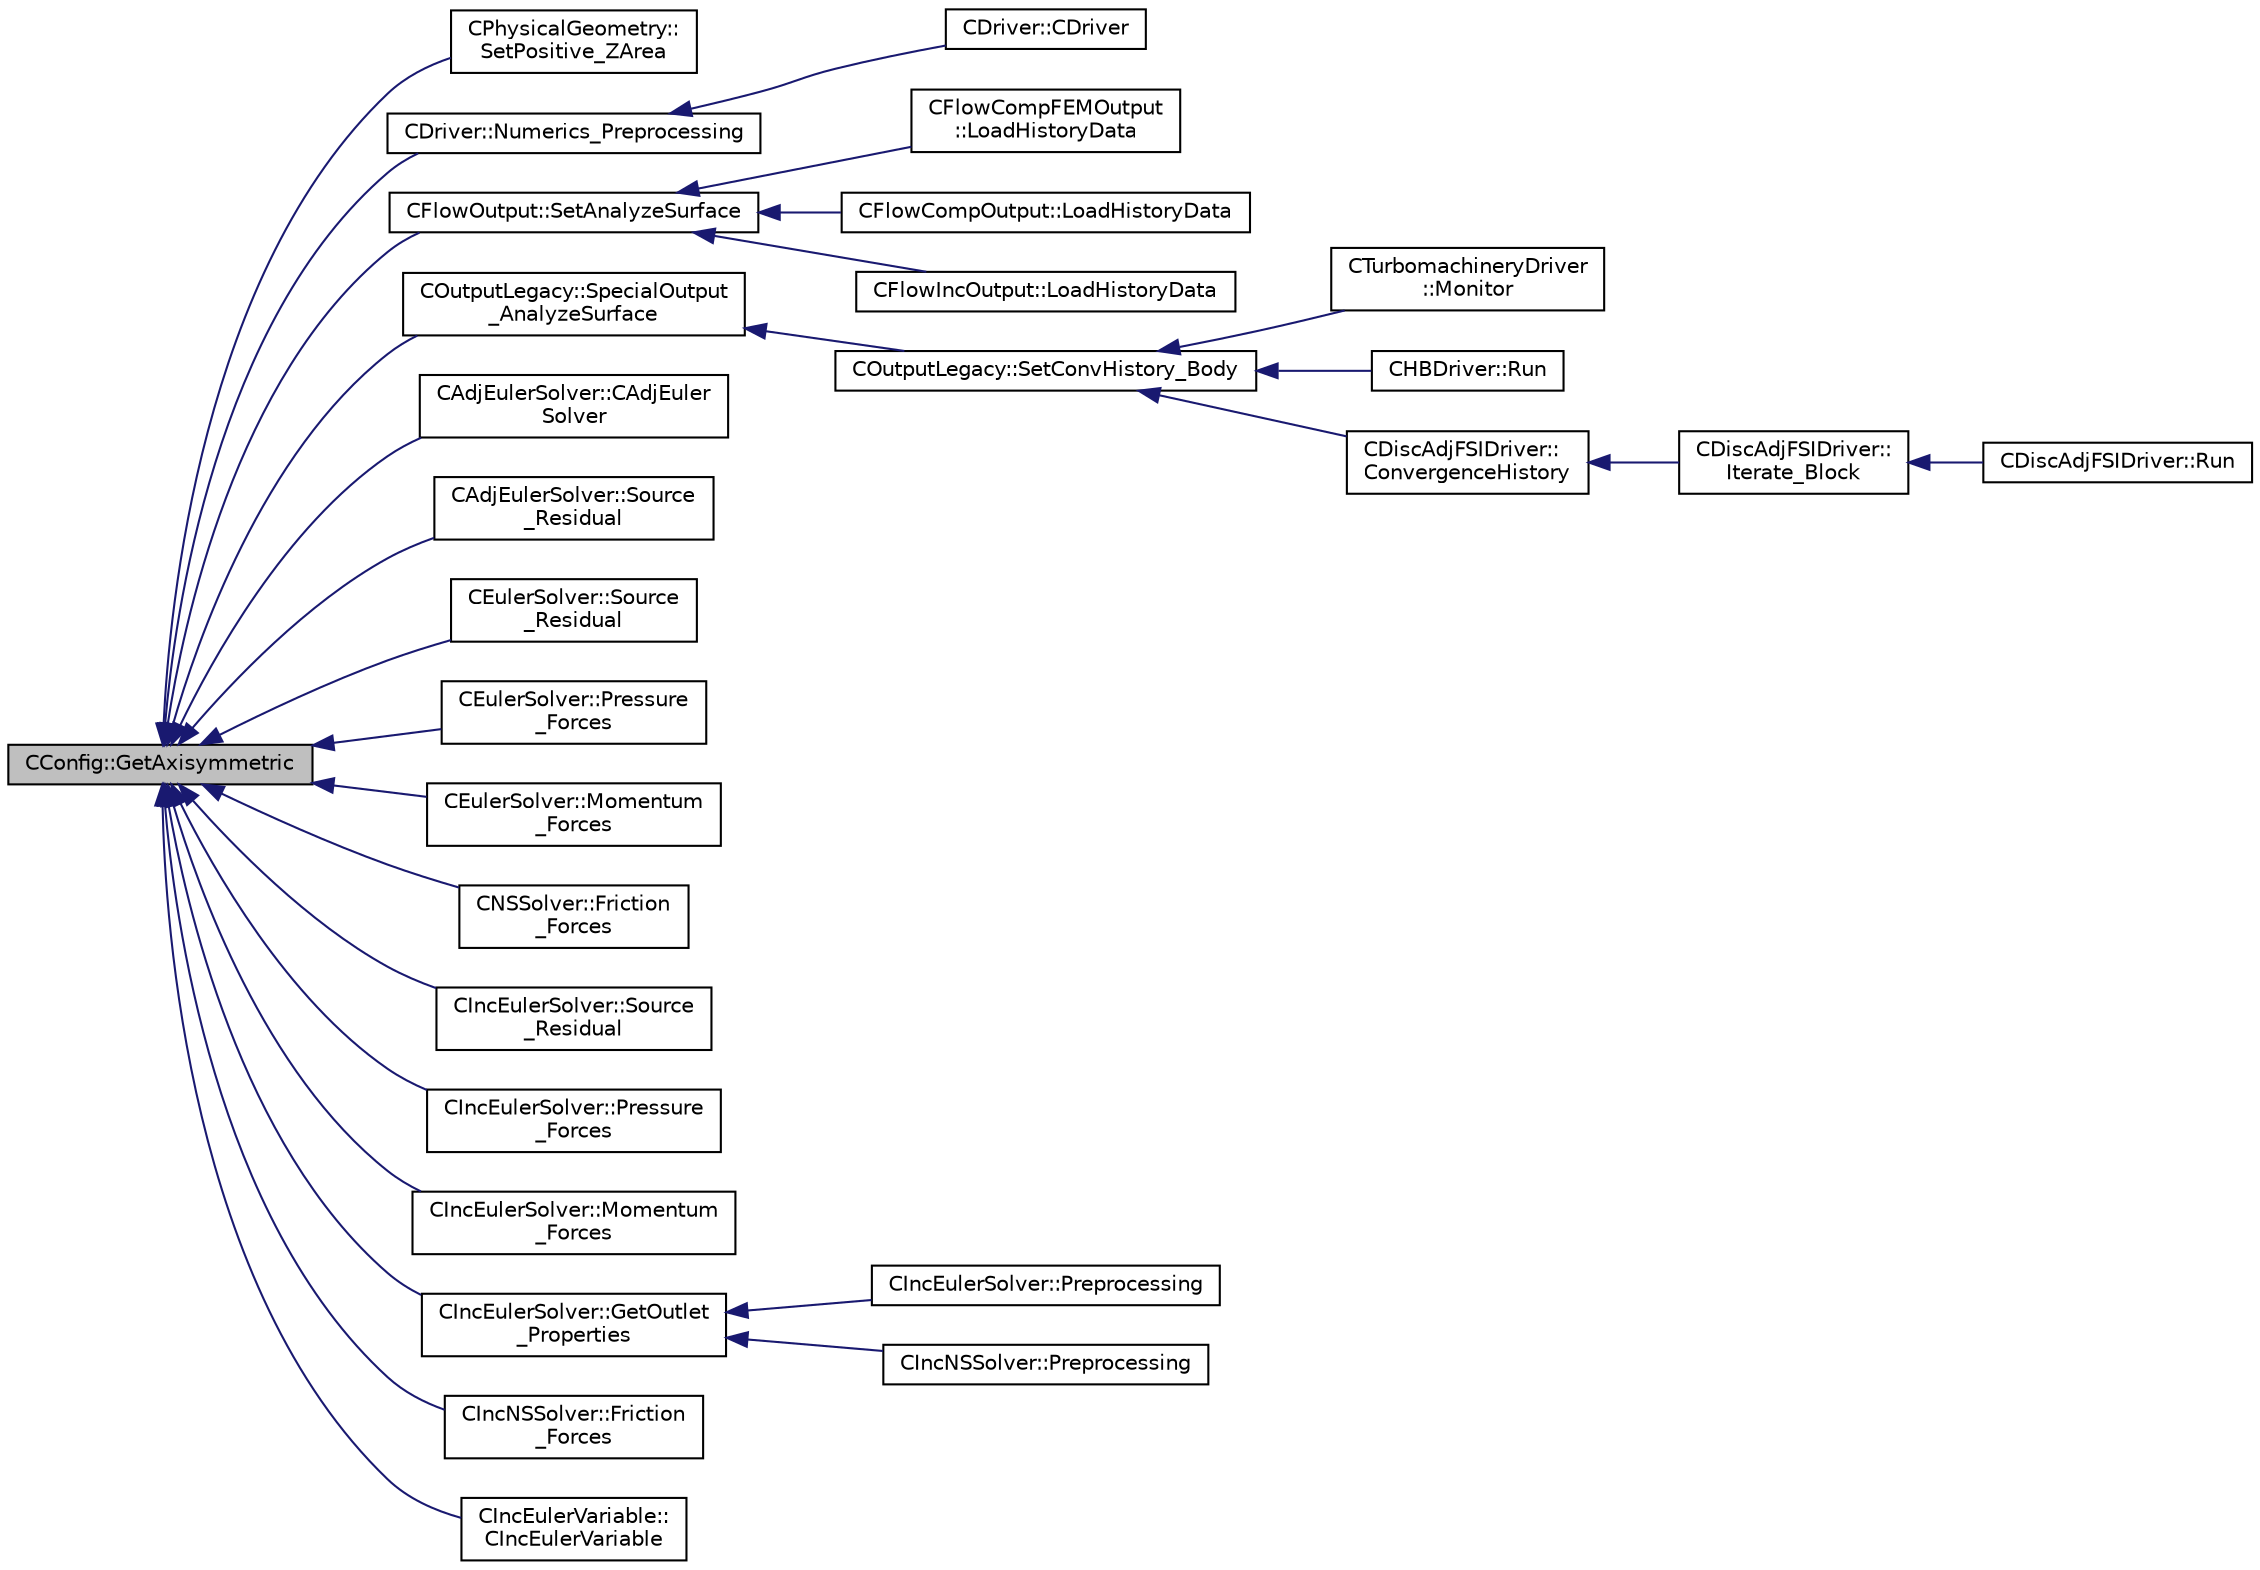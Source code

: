 digraph "CConfig::GetAxisymmetric"
{
  edge [fontname="Helvetica",fontsize="10",labelfontname="Helvetica",labelfontsize="10"];
  node [fontname="Helvetica",fontsize="10",shape=record];
  rankdir="LR";
  Node1119 [label="CConfig::GetAxisymmetric",height=0.2,width=0.4,color="black", fillcolor="grey75", style="filled", fontcolor="black"];
  Node1119 -> Node1120 [dir="back",color="midnightblue",fontsize="10",style="solid",fontname="Helvetica"];
  Node1120 [label="CPhysicalGeometry::\lSetPositive_ZArea",height=0.2,width=0.4,color="black", fillcolor="white", style="filled",URL="$class_c_physical_geometry.html#a6ac2969bf1a5e1fcc062ea00217c5982",tooltip="Compute surface area (positive z-direction) for force coefficient non-dimensionalization. "];
  Node1119 -> Node1121 [dir="back",color="midnightblue",fontsize="10",style="solid",fontname="Helvetica"];
  Node1121 [label="CDriver::Numerics_Preprocessing",height=0.2,width=0.4,color="black", fillcolor="white", style="filled",URL="$class_c_driver.html#a5c0a3e0cf9f6c3931d307aef1aba7bf4",tooltip="Definition and allocation of all solver classes. "];
  Node1121 -> Node1122 [dir="back",color="midnightblue",fontsize="10",style="solid",fontname="Helvetica"];
  Node1122 [label="CDriver::CDriver",height=0.2,width=0.4,color="black", fillcolor="white", style="filled",URL="$class_c_driver.html#a3fca4a013a6efa9bbb38fe78a86b5f3d",tooltip="Constructor of the class. "];
  Node1119 -> Node1123 [dir="back",color="midnightblue",fontsize="10",style="solid",fontname="Helvetica"];
  Node1123 [label="CFlowOutput::SetAnalyzeSurface",height=0.2,width=0.4,color="black", fillcolor="white", style="filled",URL="$class_c_flow_output.html#a3fce259b2fe0a624a311ef889f9ab36c",tooltip="Set flow surface output field values. "];
  Node1123 -> Node1124 [dir="back",color="midnightblue",fontsize="10",style="solid",fontname="Helvetica"];
  Node1124 [label="CFlowCompFEMOutput\l::LoadHistoryData",height=0.2,width=0.4,color="black", fillcolor="white", style="filled",URL="$class_c_flow_comp_f_e_m_output.html#a0a4561b8ab0dffd1052f884062fd9710",tooltip="Load the history output field values. "];
  Node1123 -> Node1125 [dir="back",color="midnightblue",fontsize="10",style="solid",fontname="Helvetica"];
  Node1125 [label="CFlowCompOutput::LoadHistoryData",height=0.2,width=0.4,color="black", fillcolor="white", style="filled",URL="$class_c_flow_comp_output.html#a393cb19a691990ee6e88f844eccc79ed",tooltip="Load the history output field values. "];
  Node1123 -> Node1126 [dir="back",color="midnightblue",fontsize="10",style="solid",fontname="Helvetica"];
  Node1126 [label="CFlowIncOutput::LoadHistoryData",height=0.2,width=0.4,color="black", fillcolor="white", style="filled",URL="$class_c_flow_inc_output.html#a466112efa2e3a89cdd2456701a0480b5",tooltip="Load the history output field values. "];
  Node1119 -> Node1127 [dir="back",color="midnightblue",fontsize="10",style="solid",fontname="Helvetica"];
  Node1127 [label="COutputLegacy::SpecialOutput\l_AnalyzeSurface",height=0.2,width=0.4,color="black", fillcolor="white", style="filled",URL="$class_c_output_legacy.html#ae5bab3f07ff9b9d1434626add0d4d332",tooltip="Writes one dimensional output. "];
  Node1127 -> Node1128 [dir="back",color="midnightblue",fontsize="10",style="solid",fontname="Helvetica"];
  Node1128 [label="COutputLegacy::SetConvHistory_Body",height=0.2,width=0.4,color="black", fillcolor="white", style="filled",URL="$class_c_output_legacy.html#a217cc0d778a3828499189a9debee47c6",tooltip="Write the history file and the convergence on the screen for serial computations. ..."];
  Node1128 -> Node1129 [dir="back",color="midnightblue",fontsize="10",style="solid",fontname="Helvetica"];
  Node1129 [label="CTurbomachineryDriver\l::Monitor",height=0.2,width=0.4,color="black", fillcolor="white", style="filled",URL="$class_c_turbomachinery_driver.html#a41d7b50bbacef68eb5436293ebb2da4f",tooltip="Monitor the computation. "];
  Node1128 -> Node1130 [dir="back",color="midnightblue",fontsize="10",style="solid",fontname="Helvetica"];
  Node1130 [label="CHBDriver::Run",height=0.2,width=0.4,color="black", fillcolor="white", style="filled",URL="$class_c_h_b_driver.html#a98c0448a8e0404845ee54e25b62eaea9",tooltip="Run a single iteration of a Harmonic Balance problem. "];
  Node1128 -> Node1131 [dir="back",color="midnightblue",fontsize="10",style="solid",fontname="Helvetica"];
  Node1131 [label="CDiscAdjFSIDriver::\lConvergenceHistory",height=0.2,width=0.4,color="black", fillcolor="white", style="filled",URL="$class_c_disc_adj_f_s_i_driver.html#a139dfa2442613879f2b15f28a09c2bd5",tooltip="Output the convergence history. "];
  Node1131 -> Node1132 [dir="back",color="midnightblue",fontsize="10",style="solid",fontname="Helvetica"];
  Node1132 [label="CDiscAdjFSIDriver::\lIterate_Block",height=0.2,width=0.4,color="black", fillcolor="white", style="filled",URL="$class_c_disc_adj_f_s_i_driver.html#a84949f139fa795b7d34d6ff77e82eb5c",tooltip="Iterate a certain block for adjoint FSI - may be the whole set of variables or independent and subite..."];
  Node1132 -> Node1133 [dir="back",color="midnightblue",fontsize="10",style="solid",fontname="Helvetica"];
  Node1133 [label="CDiscAdjFSIDriver::Run",height=0.2,width=0.4,color="black", fillcolor="white", style="filled",URL="$class_c_disc_adj_f_s_i_driver.html#a2e965d6e9c4dcfc296077cae225cab21",tooltip="Run a Discrete Adjoint iteration for the FSI problem. "];
  Node1119 -> Node1134 [dir="back",color="midnightblue",fontsize="10",style="solid",fontname="Helvetica"];
  Node1134 [label="CAdjEulerSolver::CAdjEuler\lSolver",height=0.2,width=0.4,color="black", fillcolor="white", style="filled",URL="$class_c_adj_euler_solver.html#a0a739888df9436d4707665d152a7af1a"];
  Node1119 -> Node1135 [dir="back",color="midnightblue",fontsize="10",style="solid",fontname="Helvetica"];
  Node1135 [label="CAdjEulerSolver::Source\l_Residual",height=0.2,width=0.4,color="black", fillcolor="white", style="filled",URL="$class_c_adj_euler_solver.html#a7f84ce73b97f6944598308b63ac3c7b1",tooltip="Source term integration. "];
  Node1119 -> Node1136 [dir="back",color="midnightblue",fontsize="10",style="solid",fontname="Helvetica"];
  Node1136 [label="CEulerSolver::Source\l_Residual",height=0.2,width=0.4,color="black", fillcolor="white", style="filled",URL="$class_c_euler_solver.html#ae3c06e120f438249757199a3aa9d7c0b",tooltip="Source term integration. "];
  Node1119 -> Node1137 [dir="back",color="midnightblue",fontsize="10",style="solid",fontname="Helvetica"];
  Node1137 [label="CEulerSolver::Pressure\l_Forces",height=0.2,width=0.4,color="black", fillcolor="white", style="filled",URL="$class_c_euler_solver.html#a98856f91553ab35f30d27bfd0ab46d69",tooltip="Compute the pressure forces and all the adimensional coefficients. "];
  Node1119 -> Node1138 [dir="back",color="midnightblue",fontsize="10",style="solid",fontname="Helvetica"];
  Node1138 [label="CEulerSolver::Momentum\l_Forces",height=0.2,width=0.4,color="black", fillcolor="white", style="filled",URL="$class_c_euler_solver.html#a9e92c9defb86bcb87924741dd9f89e9d",tooltip="Compute the pressure forces and all the adimensional coefficients. "];
  Node1119 -> Node1139 [dir="back",color="midnightblue",fontsize="10",style="solid",fontname="Helvetica"];
  Node1139 [label="CNSSolver::Friction\l_Forces",height=0.2,width=0.4,color="black", fillcolor="white", style="filled",URL="$class_c_n_s_solver.html#acc926a2b83d8b90fa71faf46abe8f6b7",tooltip="Compute the viscous forces and all the addimensional coefficients. "];
  Node1119 -> Node1140 [dir="back",color="midnightblue",fontsize="10",style="solid",fontname="Helvetica"];
  Node1140 [label="CIncEulerSolver::Source\l_Residual",height=0.2,width=0.4,color="black", fillcolor="white", style="filled",URL="$class_c_inc_euler_solver.html#aaa52f2305bb8f93d51fd0910c1ddeec9",tooltip="Source term integration. "];
  Node1119 -> Node1141 [dir="back",color="midnightblue",fontsize="10",style="solid",fontname="Helvetica"];
  Node1141 [label="CIncEulerSolver::Pressure\l_Forces",height=0.2,width=0.4,color="black", fillcolor="white", style="filled",URL="$class_c_inc_euler_solver.html#a5071b46c6b8a190c57f36c7567155121",tooltip="Compute the pressure forces and all the adimensional coefficients. "];
  Node1119 -> Node1142 [dir="back",color="midnightblue",fontsize="10",style="solid",fontname="Helvetica"];
  Node1142 [label="CIncEulerSolver::Momentum\l_Forces",height=0.2,width=0.4,color="black", fillcolor="white", style="filled",URL="$class_c_inc_euler_solver.html#a9a1ae1497ccf83abb0bad4bad7a99623",tooltip="Compute the pressure forces and all the adimensional coefficients. "];
  Node1119 -> Node1143 [dir="back",color="midnightblue",fontsize="10",style="solid",fontname="Helvetica"];
  Node1143 [label="CIncEulerSolver::GetOutlet\l_Properties",height=0.2,width=0.4,color="black", fillcolor="white", style="filled",URL="$class_c_inc_euler_solver.html#aacea1dc960644b2fb82b191b17bf9056",tooltip="A virtual member. "];
  Node1143 -> Node1144 [dir="back",color="midnightblue",fontsize="10",style="solid",fontname="Helvetica"];
  Node1144 [label="CIncEulerSolver::Preprocessing",height=0.2,width=0.4,color="black", fillcolor="white", style="filled",URL="$class_c_inc_euler_solver.html#aabd902b10cc9b41b6b2c406efba0ac41",tooltip="Compute primitive variables and their gradients. "];
  Node1143 -> Node1145 [dir="back",color="midnightblue",fontsize="10",style="solid",fontname="Helvetica"];
  Node1145 [label="CIncNSSolver::Preprocessing",height=0.2,width=0.4,color="black", fillcolor="white", style="filled",URL="$class_c_inc_n_s_solver.html#ae84f6e86313acd1da80c505b4eab81e5",tooltip="Restart residual and compute gradients. "];
  Node1119 -> Node1146 [dir="back",color="midnightblue",fontsize="10",style="solid",fontname="Helvetica"];
  Node1146 [label="CIncNSSolver::Friction\l_Forces",height=0.2,width=0.4,color="black", fillcolor="white", style="filled",URL="$class_c_inc_n_s_solver.html#a5a106c634b0c06ac4a68b1a6241f203a",tooltip="Compute the viscous forces and all the addimensional coefficients. "];
  Node1119 -> Node1147 [dir="back",color="midnightblue",fontsize="10",style="solid",fontname="Helvetica"];
  Node1147 [label="CIncEulerVariable::\lCIncEulerVariable",height=0.2,width=0.4,color="black", fillcolor="white", style="filled",URL="$class_c_inc_euler_variable.html#ad2ad42fd59f16e9e7172eeec61b57ffb",tooltip="Constructor of the class. "];
}
